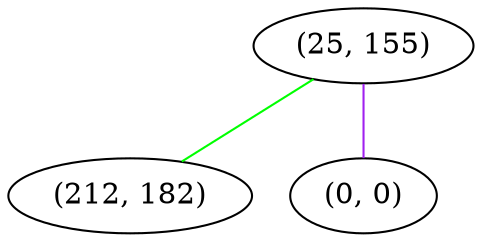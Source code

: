 graph "" {
"(25, 155)";
"(212, 182)";
"(0, 0)";
"(25, 155)" -- "(0, 0)"  [color=purple, key=0, weight=4];
"(25, 155)" -- "(212, 182)"  [color=green, key=0, weight=2];
}
